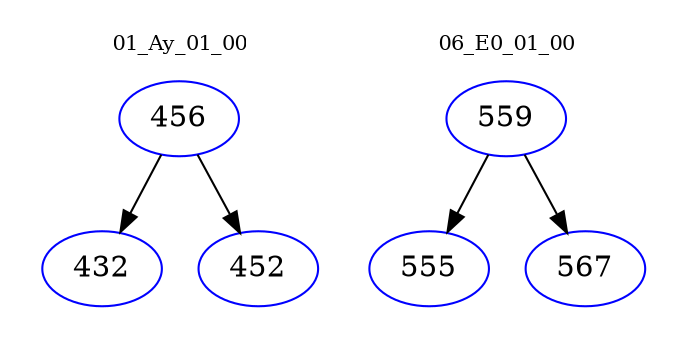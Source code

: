 digraph{
subgraph cluster_0 {
color = white
label = "01_Ay_01_00";
fontsize=10;
T0_456 [label="456", color="blue"]
T0_456 -> T0_432 [color="black"]
T0_432 [label="432", color="blue"]
T0_456 -> T0_452 [color="black"]
T0_452 [label="452", color="blue"]
}
subgraph cluster_1 {
color = white
label = "06_E0_01_00";
fontsize=10;
T1_559 [label="559", color="blue"]
T1_559 -> T1_555 [color="black"]
T1_555 [label="555", color="blue"]
T1_559 -> T1_567 [color="black"]
T1_567 [label="567", color="blue"]
}
}

